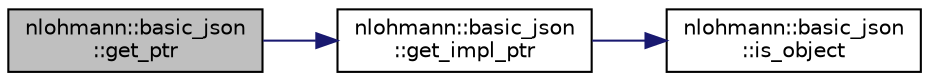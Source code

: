 digraph "nlohmann::basic_json::get_ptr"
{
 // LATEX_PDF_SIZE
  edge [fontname="Helvetica",fontsize="10",labelfontname="Helvetica",labelfontsize="10"];
  node [fontname="Helvetica",fontsize="10",shape=record];
  rankdir="LR";
  Node1 [label="nlohmann::basic_json\l::get_ptr",height=0.2,width=0.4,color="black", fillcolor="grey75", style="filled", fontcolor="black",tooltip="get a pointer value (implicit)"];
  Node1 -> Node2 [color="midnightblue",fontsize="10",style="solid",fontname="Helvetica"];
  Node2 [label="nlohmann::basic_json\l::get_impl_ptr",height=0.2,width=0.4,color="black", fillcolor="white", style="filled",URL="$classnlohmann_1_1basic__json.html#a1b392df4dc99d75751dcd542a8b745ec",tooltip="get a pointer to the value (object)"];
  Node2 -> Node3 [color="midnightblue",fontsize="10",style="solid",fontname="Helvetica"];
  Node3 [label="nlohmann::basic_json\l::is_object",height=0.2,width=0.4,color="black", fillcolor="white", style="filled",URL="$classnlohmann_1_1basic__json.html#a57e8411a770a6263d6d8f2116c37f3aa",tooltip="return whether value is an object"];
}
